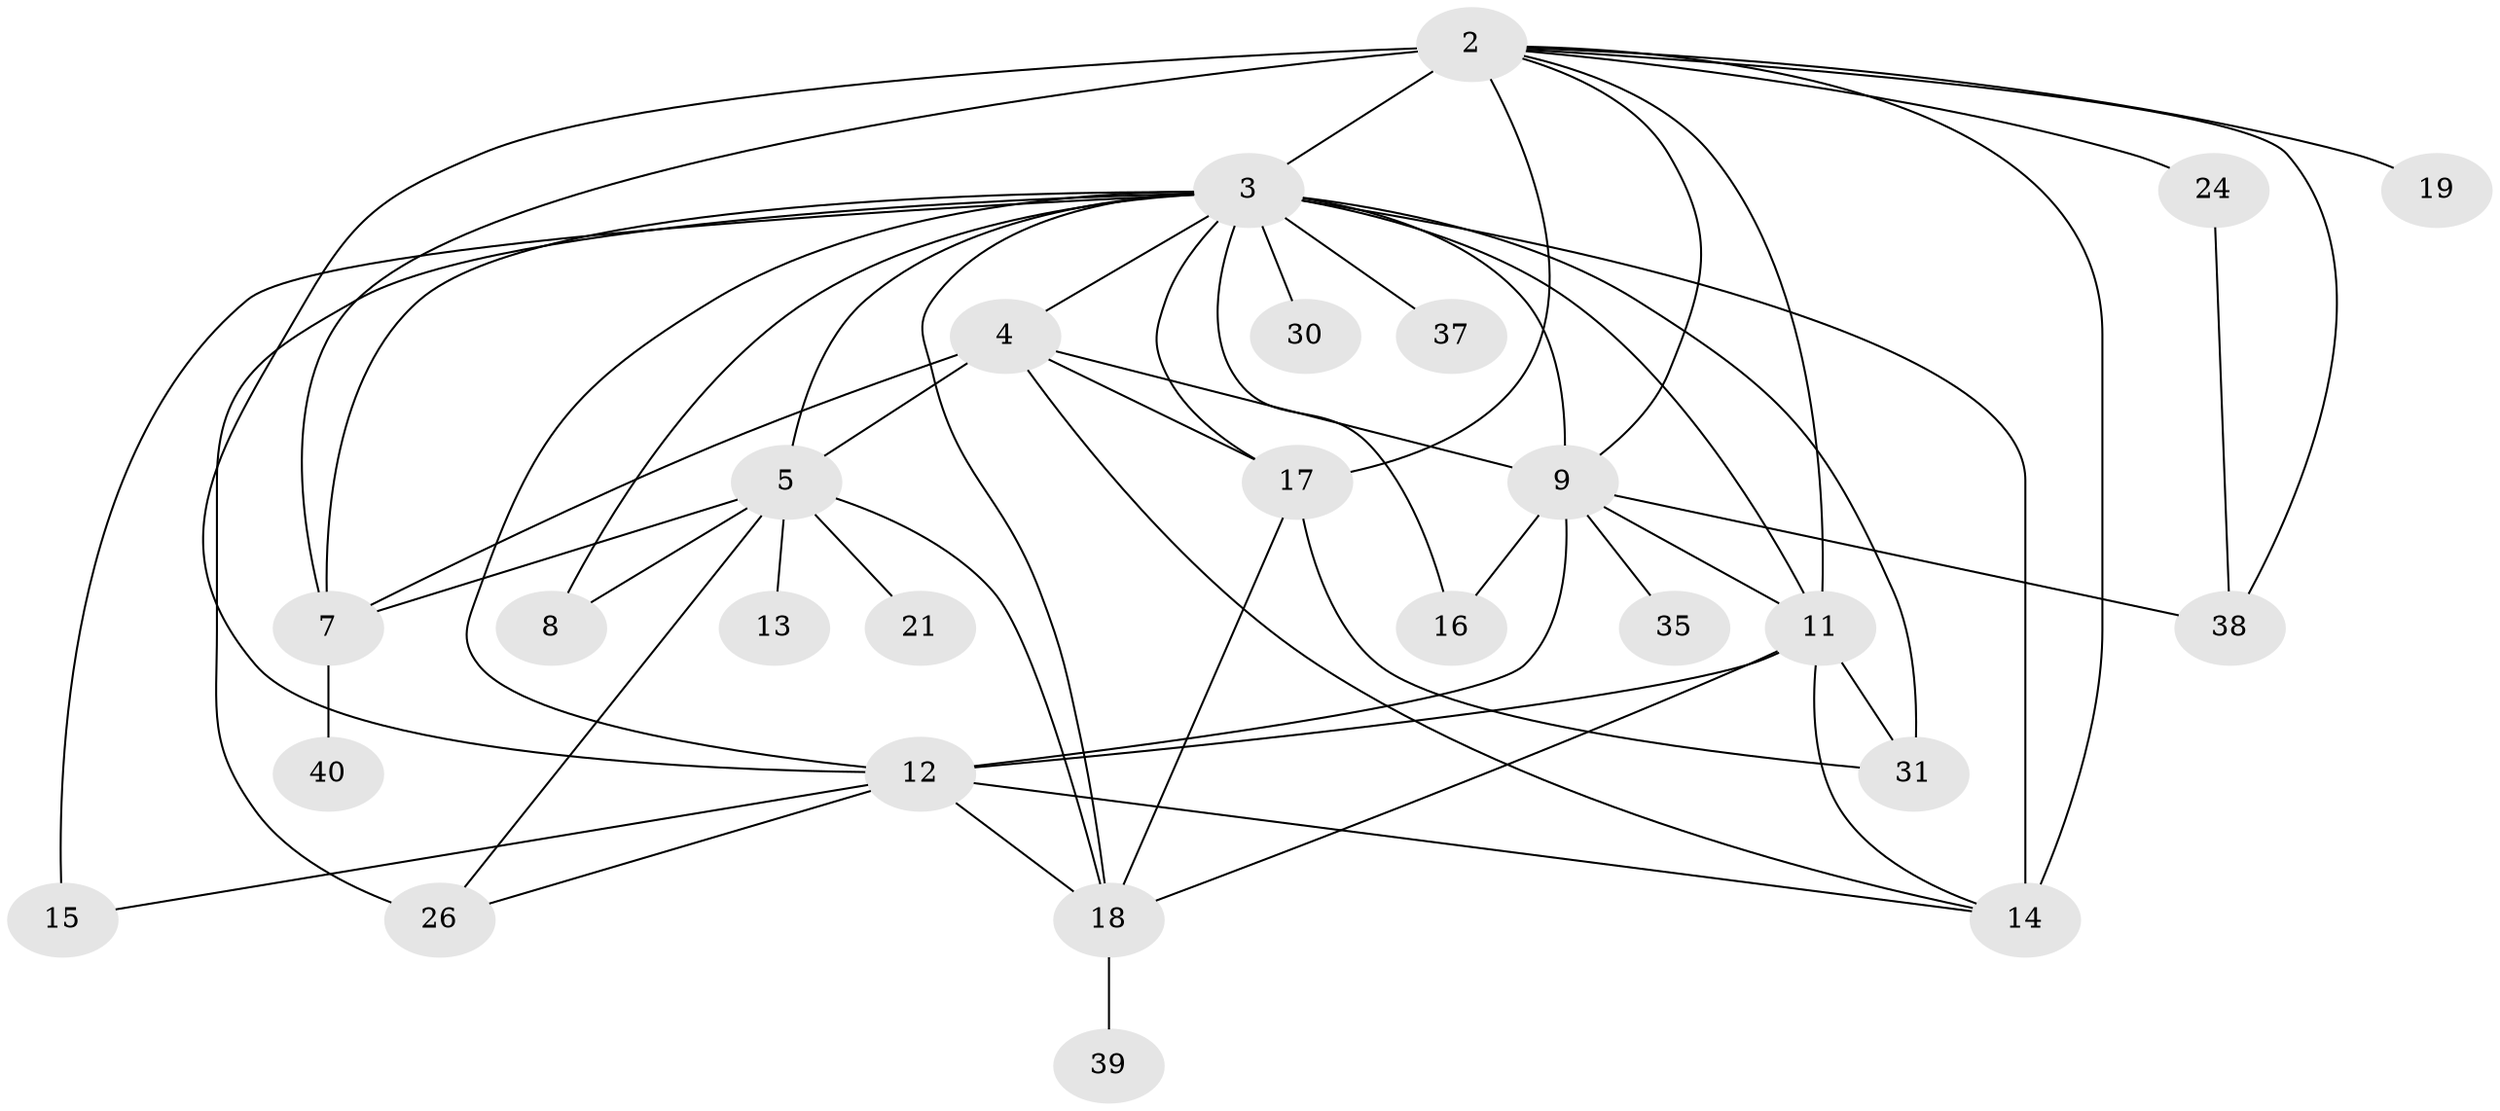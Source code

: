 // original degree distribution, {0: 0.0916030534351145, 5: 0.11450381679389313, 3: 0.15267175572519084, 2: 0.20610687022900764, 6: 0.030534351145038167, 1: 0.22137404580152673, 4: 0.15267175572519084, 7: 0.030534351145038167}
// Generated by graph-tools (version 1.1) at 2025/48/03/04/25 22:48:19]
// undirected, 26 vertices, 55 edges
graph export_dot {
  node [color=gray90,style=filled];
  2;
  3;
  4;
  5;
  7;
  8;
  9;
  11;
  12;
  13;
  14;
  15;
  16;
  17;
  18;
  19;
  21;
  24;
  26;
  30;
  31;
  35;
  37;
  38;
  39;
  40;
  2 -- 3 [weight=6.0];
  2 -- 7 [weight=3.0];
  2 -- 9 [weight=1.0];
  2 -- 11 [weight=2.0];
  2 -- 12 [weight=1.0];
  2 -- 14 [weight=2.0];
  2 -- 17 [weight=1.0];
  2 -- 19 [weight=1.0];
  2 -- 24 [weight=1.0];
  2 -- 38 [weight=2.0];
  3 -- 4 [weight=1.0];
  3 -- 5 [weight=3.0];
  3 -- 7 [weight=1.0];
  3 -- 8 [weight=2.0];
  3 -- 9 [weight=5.0];
  3 -- 11 [weight=1.0];
  3 -- 12 [weight=2.0];
  3 -- 14 [weight=3.0];
  3 -- 15 [weight=2.0];
  3 -- 16 [weight=1.0];
  3 -- 17 [weight=1.0];
  3 -- 18 [weight=4.0];
  3 -- 26 [weight=2.0];
  3 -- 30 [weight=1.0];
  3 -- 31 [weight=2.0];
  3 -- 37 [weight=1.0];
  4 -- 5 [weight=1.0];
  4 -- 7 [weight=1.0];
  4 -- 9 [weight=1.0];
  4 -- 14 [weight=2.0];
  4 -- 17 [weight=2.0];
  5 -- 7 [weight=2.0];
  5 -- 8 [weight=2.0];
  5 -- 13 [weight=2.0];
  5 -- 18 [weight=2.0];
  5 -- 21 [weight=1.0];
  5 -- 26 [weight=1.0];
  7 -- 40 [weight=1.0];
  9 -- 11 [weight=1.0];
  9 -- 12 [weight=3.0];
  9 -- 16 [weight=1.0];
  9 -- 35 [weight=1.0];
  9 -- 38 [weight=1.0];
  11 -- 12 [weight=1.0];
  11 -- 14 [weight=1.0];
  11 -- 18 [weight=1.0];
  11 -- 31 [weight=2.0];
  12 -- 14 [weight=1.0];
  12 -- 15 [weight=1.0];
  12 -- 18 [weight=1.0];
  12 -- 26 [weight=1.0];
  17 -- 18 [weight=2.0];
  17 -- 31 [weight=1.0];
  18 -- 39 [weight=1.0];
  24 -- 38 [weight=1.0];
}
